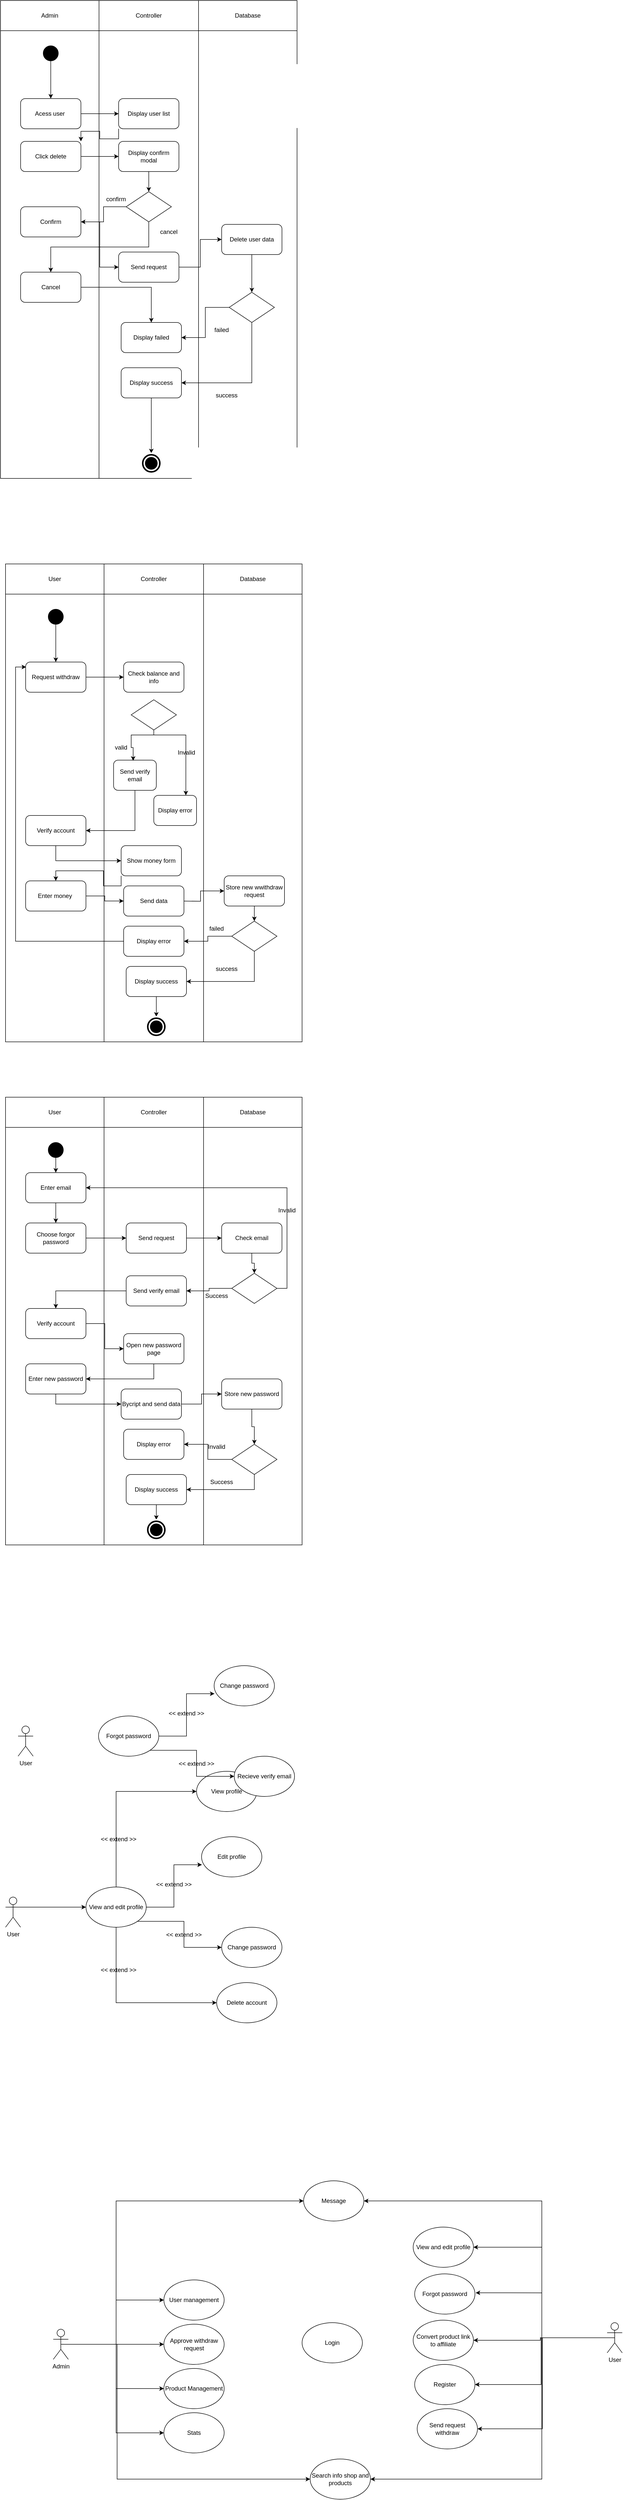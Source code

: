 <mxfile version="26.0.6">
  <diagram name="Page-1" id="ppPyAXOfkpfWcB4G4wPp">
    <mxGraphModel dx="1363" dy="5190" grid="0" gridSize="10" guides="1" tooltips="1" connect="1" arrows="1" fold="1" page="1" pageScale="1" pageWidth="850" pageHeight="1100" math="0" shadow="0">
      <root>
        <mxCell id="0" />
        <mxCell id="1" parent="0" />
        <mxCell id="Yr6etEfnVn8ZP72Vzzhs-9" style="edgeStyle=orthogonalEdgeStyle;rounded=0;orthogonalLoop=1;jettySize=auto;html=1;exitX=0.5;exitY=0.5;exitDx=0;exitDy=0;exitPerimeter=0;entryX=0;entryY=0.5;entryDx=0;entryDy=0;" edge="1" parent="1" source="JH2x-BQg7wVUJ2I642Hd-14" target="JH2x-BQg7wVUJ2I642Hd-16">
          <mxGeometry relative="1" as="geometry" />
        </mxCell>
        <mxCell id="Yr6etEfnVn8ZP72Vzzhs-10" style="edgeStyle=orthogonalEdgeStyle;rounded=0;orthogonalLoop=1;jettySize=auto;html=1;exitX=0.5;exitY=0.5;exitDx=0;exitDy=0;exitPerimeter=0;entryX=0;entryY=0.5;entryDx=0;entryDy=0;" edge="1" parent="1" source="JH2x-BQg7wVUJ2I642Hd-14" target="JH2x-BQg7wVUJ2I642Hd-15">
          <mxGeometry relative="1" as="geometry" />
        </mxCell>
        <mxCell id="Yr6etEfnVn8ZP72Vzzhs-11" style="edgeStyle=orthogonalEdgeStyle;rounded=0;orthogonalLoop=1;jettySize=auto;html=1;exitX=0.5;exitY=0.5;exitDx=0;exitDy=0;exitPerimeter=0;entryX=0;entryY=0.5;entryDx=0;entryDy=0;" edge="1" parent="1" source="JH2x-BQg7wVUJ2I642Hd-14" target="JH2x-BQg7wVUJ2I642Hd-18">
          <mxGeometry relative="1" as="geometry" />
        </mxCell>
        <mxCell id="Yr6etEfnVn8ZP72Vzzhs-12" style="edgeStyle=orthogonalEdgeStyle;rounded=0;orthogonalLoop=1;jettySize=auto;html=1;exitX=0.5;exitY=0.5;exitDx=0;exitDy=0;exitPerimeter=0;entryX=0;entryY=0.5;entryDx=0;entryDy=0;" edge="1" parent="1" source="JH2x-BQg7wVUJ2I642Hd-14" target="JH2x-BQg7wVUJ2I642Hd-17">
          <mxGeometry relative="1" as="geometry" />
        </mxCell>
        <mxCell id="Yr6etEfnVn8ZP72Vzzhs-13" style="edgeStyle=orthogonalEdgeStyle;rounded=0;orthogonalLoop=1;jettySize=auto;html=1;exitX=0.5;exitY=0.5;exitDx=0;exitDy=0;exitPerimeter=0;entryX=0;entryY=0.5;entryDx=0;entryDy=0;" edge="1" parent="1" source="JH2x-BQg7wVUJ2I642Hd-14" target="JH2x-BQg7wVUJ2I642Hd-21">
          <mxGeometry relative="1" as="geometry">
            <Array as="points">
              <mxPoint x="330" y="369" />
              <mxPoint x="330" y="84" />
            </Array>
          </mxGeometry>
        </mxCell>
        <mxCell id="Yr6etEfnVn8ZP72Vzzhs-14" style="edgeStyle=orthogonalEdgeStyle;rounded=0;orthogonalLoop=1;jettySize=auto;html=1;exitX=0.5;exitY=0.5;exitDx=0;exitDy=0;exitPerimeter=0;entryX=0;entryY=0.5;entryDx=0;entryDy=0;" edge="1" parent="1" source="JH2x-BQg7wVUJ2I642Hd-14" target="JH2x-BQg7wVUJ2I642Hd-19">
          <mxGeometry relative="1" as="geometry">
            <Array as="points">
              <mxPoint x="332" y="369" />
              <mxPoint x="332" y="637" />
            </Array>
          </mxGeometry>
        </mxCell>
        <mxCell id="JH2x-BQg7wVUJ2I642Hd-14" value="Admin" style="shape=umlActor;verticalLabelPosition=bottom;verticalAlign=top;html=1;outlineConnect=0;" parent="1" vertex="1">
          <mxGeometry x="205" y="339" width="30" height="60" as="geometry" />
        </mxCell>
        <mxCell id="JH2x-BQg7wVUJ2I642Hd-15" value="User management" style="ellipse;whiteSpace=wrap;html=1;" parent="1" vertex="1">
          <mxGeometry x="425" y="241" width="120" height="80" as="geometry" />
        </mxCell>
        <mxCell id="JH2x-BQg7wVUJ2I642Hd-16" value="Approve withdraw request" style="ellipse;whiteSpace=wrap;html=1;" parent="1" vertex="1">
          <mxGeometry x="425" y="329" width="120" height="80" as="geometry" />
        </mxCell>
        <mxCell id="JH2x-BQg7wVUJ2I642Hd-17" value="Stats" style="ellipse;whiteSpace=wrap;html=1;" parent="1" vertex="1">
          <mxGeometry x="425" y="505" width="120" height="80" as="geometry" />
        </mxCell>
        <mxCell id="JH2x-BQg7wVUJ2I642Hd-18" value="Product Management" style="ellipse;whiteSpace=wrap;html=1;" parent="1" vertex="1">
          <mxGeometry x="425" y="417" width="120" height="80" as="geometry" />
        </mxCell>
        <mxCell id="JH2x-BQg7wVUJ2I642Hd-19" value="Search info shop and products" style="ellipse;whiteSpace=wrap;html=1;" parent="1" vertex="1">
          <mxGeometry x="716" y="597" width="120" height="80" as="geometry" />
        </mxCell>
        <mxCell id="JH2x-BQg7wVUJ2I642Hd-20" value="Convert product link to affiliate" style="ellipse;whiteSpace=wrap;html=1;" parent="1" vertex="1">
          <mxGeometry x="921" y="321" width="120" height="80" as="geometry" />
        </mxCell>
        <mxCell id="JH2x-BQg7wVUJ2I642Hd-21" value="Message" style="ellipse;whiteSpace=wrap;html=1;" parent="1" vertex="1">
          <mxGeometry x="703" y="44" width="120" height="80" as="geometry" />
        </mxCell>
        <mxCell id="JH2x-BQg7wVUJ2I642Hd-22" value="Send request withdraw" style="ellipse;whiteSpace=wrap;html=1;" parent="1" vertex="1">
          <mxGeometry x="929" y="497" width="120" height="80" as="geometry" />
        </mxCell>
        <mxCell id="JH2x-BQg7wVUJ2I642Hd-23" value="Forgot password" style="ellipse;whiteSpace=wrap;html=1;" parent="1" vertex="1">
          <mxGeometry x="924" y="229" width="120" height="80" as="geometry" />
        </mxCell>
        <mxCell id="Yr6etEfnVn8ZP72Vzzhs-2" style="edgeStyle=orthogonalEdgeStyle;rounded=0;orthogonalLoop=1;jettySize=auto;html=1;exitX=0.5;exitY=0.5;exitDx=0;exitDy=0;exitPerimeter=0;entryX=1;entryY=0.5;entryDx=0;entryDy=0;" edge="1" parent="1" source="JH2x-BQg7wVUJ2I642Hd-24" target="JH2x-BQg7wVUJ2I642Hd-21">
          <mxGeometry relative="1" as="geometry">
            <Array as="points">
              <mxPoint x="1177" y="84" />
            </Array>
          </mxGeometry>
        </mxCell>
        <mxCell id="Yr6etEfnVn8ZP72Vzzhs-3" style="edgeStyle=orthogonalEdgeStyle;rounded=0;orthogonalLoop=1;jettySize=auto;html=1;exitX=0.5;exitY=0.5;exitDx=0;exitDy=0;exitPerimeter=0;entryX=1;entryY=0.5;entryDx=0;entryDy=0;" edge="1" parent="1" source="JH2x-BQg7wVUJ2I642Hd-24" target="JH2x-BQg7wVUJ2I642Hd-25">
          <mxGeometry relative="1" as="geometry">
            <Array as="points">
              <mxPoint x="1177" y="176" />
            </Array>
          </mxGeometry>
        </mxCell>
        <mxCell id="Yr6etEfnVn8ZP72Vzzhs-4" style="edgeStyle=orthogonalEdgeStyle;rounded=0;orthogonalLoop=1;jettySize=auto;html=1;exitX=0.5;exitY=0.5;exitDx=0;exitDy=0;exitPerimeter=0;" edge="1" parent="1" source="JH2x-BQg7wVUJ2I642Hd-24">
          <mxGeometry relative="1" as="geometry">
            <mxPoint x="1045.333" y="266.667" as="targetPoint" />
            <Array as="points">
              <mxPoint x="1177" y="356" />
              <mxPoint x="1177" y="267" />
            </Array>
          </mxGeometry>
        </mxCell>
        <mxCell id="Yr6etEfnVn8ZP72Vzzhs-5" style="edgeStyle=orthogonalEdgeStyle;rounded=0;orthogonalLoop=1;jettySize=auto;html=1;exitX=0.5;exitY=0.5;exitDx=0;exitDy=0;exitPerimeter=0;entryX=1;entryY=0.5;entryDx=0;entryDy=0;" edge="1" parent="1" source="JH2x-BQg7wVUJ2I642Hd-24" target="JH2x-BQg7wVUJ2I642Hd-20">
          <mxGeometry relative="1" as="geometry" />
        </mxCell>
        <mxCell id="Yr6etEfnVn8ZP72Vzzhs-6" style="edgeStyle=orthogonalEdgeStyle;rounded=0;orthogonalLoop=1;jettySize=auto;html=1;exitX=0.5;exitY=0.5;exitDx=0;exitDy=0;exitPerimeter=0;entryX=1;entryY=0.5;entryDx=0;entryDy=0;" edge="1" parent="1" source="JH2x-BQg7wVUJ2I642Hd-24" target="eQxPboea-fqjmEEq4qGl-2">
          <mxGeometry relative="1" as="geometry" />
        </mxCell>
        <mxCell id="Yr6etEfnVn8ZP72Vzzhs-7" style="edgeStyle=orthogonalEdgeStyle;rounded=0;orthogonalLoop=1;jettySize=auto;html=1;exitX=0.5;exitY=0.5;exitDx=0;exitDy=0;exitPerimeter=0;entryX=1;entryY=0.5;entryDx=0;entryDy=0;" edge="1" parent="1" source="JH2x-BQg7wVUJ2I642Hd-24" target="JH2x-BQg7wVUJ2I642Hd-22">
          <mxGeometry relative="1" as="geometry" />
        </mxCell>
        <mxCell id="Yr6etEfnVn8ZP72Vzzhs-8" style="edgeStyle=orthogonalEdgeStyle;rounded=0;orthogonalLoop=1;jettySize=auto;html=1;exitX=0.5;exitY=0.5;exitDx=0;exitDy=0;exitPerimeter=0;entryX=1;entryY=0.5;entryDx=0;entryDy=0;" edge="1" parent="1" source="JH2x-BQg7wVUJ2I642Hd-24" target="JH2x-BQg7wVUJ2I642Hd-19">
          <mxGeometry relative="1" as="geometry">
            <Array as="points">
              <mxPoint x="1177" y="637" />
            </Array>
          </mxGeometry>
        </mxCell>
        <mxCell id="JH2x-BQg7wVUJ2I642Hd-24" value="User" style="shape=umlActor;verticalLabelPosition=bottom;verticalAlign=top;html=1;outlineConnect=0;" parent="1" vertex="1">
          <mxGeometry x="1307" y="326" width="30" height="60" as="geometry" />
        </mxCell>
        <mxCell id="JH2x-BQg7wVUJ2I642Hd-25" value="View and edit profile" style="ellipse;whiteSpace=wrap;html=1;" parent="1" vertex="1">
          <mxGeometry x="921" y="136" width="120" height="80" as="geometry" />
        </mxCell>
        <mxCell id="JH2x-BQg7wVUJ2I642Hd-87" value="User" style="shape=umlActor;verticalLabelPosition=bottom;verticalAlign=top;html=1;outlineConnect=0;" parent="1" vertex="1">
          <mxGeometry x="110" y="-520" width="30" height="60" as="geometry" />
        </mxCell>
        <mxCell id="JH2x-BQg7wVUJ2I642Hd-88" style="edgeStyle=orthogonalEdgeStyle;rounded=0;orthogonalLoop=1;jettySize=auto;html=1;exitX=1;exitY=1;exitDx=0;exitDy=0;entryX=0;entryY=0.5;entryDx=0;entryDy=0;" parent="1" source="JH2x-BQg7wVUJ2I642Hd-91" target="JH2x-BQg7wVUJ2I642Hd-93" edge="1">
          <mxGeometry relative="1" as="geometry" />
        </mxCell>
        <mxCell id="JH2x-BQg7wVUJ2I642Hd-89" style="edgeStyle=orthogonalEdgeStyle;rounded=0;orthogonalLoop=1;jettySize=auto;html=1;exitX=0.5;exitY=1;exitDx=0;exitDy=0;entryX=0;entryY=0.5;entryDx=0;entryDy=0;" parent="1" source="JH2x-BQg7wVUJ2I642Hd-91" target="JH2x-BQg7wVUJ2I642Hd-98" edge="1">
          <mxGeometry relative="1" as="geometry" />
        </mxCell>
        <mxCell id="JH2x-BQg7wVUJ2I642Hd-90" style="edgeStyle=orthogonalEdgeStyle;rounded=0;orthogonalLoop=1;jettySize=auto;html=1;exitX=0.5;exitY=0;exitDx=0;exitDy=0;entryX=0;entryY=0.5;entryDx=0;entryDy=0;" parent="1" source="JH2x-BQg7wVUJ2I642Hd-91" target="JH2x-BQg7wVUJ2I642Hd-99" edge="1">
          <mxGeometry relative="1" as="geometry" />
        </mxCell>
        <mxCell id="JH2x-BQg7wVUJ2I642Hd-91" value="View and edit profile" style="ellipse;whiteSpace=wrap;html=1;" parent="1" vertex="1">
          <mxGeometry x="270" y="-540" width="120" height="80" as="geometry" />
        </mxCell>
        <mxCell id="JH2x-BQg7wVUJ2I642Hd-92" value="" style="endArrow=classic;html=1;rounded=0;entryX=0;entryY=0.5;entryDx=0;entryDy=0;" parent="1" target="JH2x-BQg7wVUJ2I642Hd-91" edge="1">
          <mxGeometry width="50" height="50" relative="1" as="geometry">
            <mxPoint x="140" y="-500" as="sourcePoint" />
            <mxPoint x="190" y="-550" as="targetPoint" />
          </mxGeometry>
        </mxCell>
        <mxCell id="JH2x-BQg7wVUJ2I642Hd-93" value="Change password" style="ellipse;whiteSpace=wrap;html=1;" parent="1" vertex="1">
          <mxGeometry x="540" y="-460" width="120" height="80" as="geometry" />
        </mxCell>
        <mxCell id="JH2x-BQg7wVUJ2I642Hd-94" value="Edit profile" style="ellipse;whiteSpace=wrap;html=1;" parent="1" vertex="1">
          <mxGeometry x="500" y="-640" width="120" height="80" as="geometry" />
        </mxCell>
        <mxCell id="JH2x-BQg7wVUJ2I642Hd-95" style="edgeStyle=orthogonalEdgeStyle;rounded=0;orthogonalLoop=1;jettySize=auto;html=1;entryX=0.006;entryY=0.697;entryDx=0;entryDy=0;entryPerimeter=0;" parent="1" source="JH2x-BQg7wVUJ2I642Hd-91" target="JH2x-BQg7wVUJ2I642Hd-94" edge="1">
          <mxGeometry relative="1" as="geometry" />
        </mxCell>
        <mxCell id="JH2x-BQg7wVUJ2I642Hd-96" value="&amp;lt;&amp;lt; extend &amp;gt;&amp;gt;" style="text;html=1;align=center;verticalAlign=middle;whiteSpace=wrap;rounded=0;" parent="1" vertex="1">
          <mxGeometry x="380" y="-560" width="130" height="30" as="geometry" />
        </mxCell>
        <mxCell id="JH2x-BQg7wVUJ2I642Hd-97" value="&amp;lt;&amp;lt; extend &amp;gt;&amp;gt;" style="text;html=1;align=center;verticalAlign=middle;whiteSpace=wrap;rounded=0;" parent="1" vertex="1">
          <mxGeometry x="400" y="-460" width="130" height="30" as="geometry" />
        </mxCell>
        <mxCell id="JH2x-BQg7wVUJ2I642Hd-98" value="Delete account&lt;span style=&quot;color: rgba(0, 0, 0, 0); font-family: monospace; font-size: 0px; text-align: start; text-wrap-mode: nowrap;&quot;&gt;%3CmxGraphModel%3E%3Croot%3E%3CmxCell%20id%3D%220%22%2F%3E%3CmxCell%20id%3D%221%22%20parent%3D%220%22%2F%3E%3CmxCell%20id%3D%222%22%20value%3D%22Edit%20user%22%20style%3D%22ellipse%3BwhiteSpace%3Dwrap%3Bhtml%3D1%3B%22%20vertex%3D%221%22%20parent%3D%221%22%3E%3CmxGeometry%20x%3D%22520%22%20y%3D%2270%22%20width%3D%22120%22%20height%3D%2280%22%20as%3D%22geometry%22%2F%3E%3C%2FmxCell%3E%3C%2Froot%3E%3C%2FmxGraphModel&lt;/span&gt;" style="ellipse;whiteSpace=wrap;html=1;" parent="1" vertex="1">
          <mxGeometry x="530" y="-350" width="120" height="80" as="geometry" />
        </mxCell>
        <mxCell id="JH2x-BQg7wVUJ2I642Hd-99" value="View profile" style="ellipse;whiteSpace=wrap;html=1;" parent="1" vertex="1">
          <mxGeometry x="490" y="-770" width="120" height="80" as="geometry" />
        </mxCell>
        <mxCell id="JH2x-BQg7wVUJ2I642Hd-100" value="&amp;lt;&amp;lt; extend &amp;gt;&amp;gt;" style="text;html=1;align=center;verticalAlign=middle;whiteSpace=wrap;rounded=0;" parent="1" vertex="1">
          <mxGeometry x="270" y="-650" width="130" height="30" as="geometry" />
        </mxCell>
        <mxCell id="JH2x-BQg7wVUJ2I642Hd-101" value="&amp;lt;&amp;lt; extend &amp;gt;&amp;gt;" style="text;html=1;align=center;verticalAlign=middle;whiteSpace=wrap;rounded=0;" parent="1" vertex="1">
          <mxGeometry x="270" y="-390" width="130" height="30" as="geometry" />
        </mxCell>
        <mxCell id="JH2x-BQg7wVUJ2I642Hd-105" value="User" style="shape=umlActor;verticalLabelPosition=bottom;verticalAlign=top;html=1;outlineConnect=0;" parent="1" vertex="1">
          <mxGeometry x="135" y="-860" width="30" height="60" as="geometry" />
        </mxCell>
        <mxCell id="JH2x-BQg7wVUJ2I642Hd-106" style="edgeStyle=orthogonalEdgeStyle;rounded=0;orthogonalLoop=1;jettySize=auto;html=1;exitX=1;exitY=1;exitDx=0;exitDy=0;entryX=0;entryY=0.5;entryDx=0;entryDy=0;" parent="1" source="JH2x-BQg7wVUJ2I642Hd-107" target="JH2x-BQg7wVUJ2I642Hd-109" edge="1">
          <mxGeometry relative="1" as="geometry" />
        </mxCell>
        <mxCell id="JH2x-BQg7wVUJ2I642Hd-107" value="Forgot password" style="ellipse;whiteSpace=wrap;html=1;" parent="1" vertex="1">
          <mxGeometry x="295" y="-880" width="120" height="80" as="geometry" />
        </mxCell>
        <mxCell id="JH2x-BQg7wVUJ2I642Hd-109" value="Recieve verify email" style="ellipse;whiteSpace=wrap;html=1;" parent="1" vertex="1">
          <mxGeometry x="565" y="-800" width="120" height="80" as="geometry" />
        </mxCell>
        <mxCell id="JH2x-BQg7wVUJ2I642Hd-110" value="Change password" style="ellipse;whiteSpace=wrap;html=1;" parent="1" vertex="1">
          <mxGeometry x="525" y="-980" width="120" height="80" as="geometry" />
        </mxCell>
        <mxCell id="JH2x-BQg7wVUJ2I642Hd-111" style="edgeStyle=orthogonalEdgeStyle;rounded=0;orthogonalLoop=1;jettySize=auto;html=1;entryX=0.006;entryY=0.697;entryDx=0;entryDy=0;entryPerimeter=0;" parent="1" source="JH2x-BQg7wVUJ2I642Hd-107" target="JH2x-BQg7wVUJ2I642Hd-110" edge="1">
          <mxGeometry relative="1" as="geometry" />
        </mxCell>
        <mxCell id="JH2x-BQg7wVUJ2I642Hd-112" value="&amp;lt;&amp;lt; extend &amp;gt;&amp;gt;" style="text;html=1;align=center;verticalAlign=middle;whiteSpace=wrap;rounded=0;" parent="1" vertex="1">
          <mxGeometry x="405" y="-900" width="130" height="30" as="geometry" />
        </mxCell>
        <mxCell id="JH2x-BQg7wVUJ2I642Hd-113" value="&amp;lt;&amp;lt; extend &amp;gt;&amp;gt;" style="text;html=1;align=center;verticalAlign=middle;whiteSpace=wrap;rounded=0;" parent="1" vertex="1">
          <mxGeometry x="425" y="-800" width="130" height="30" as="geometry" />
        </mxCell>
        <mxCell id="JH2x-BQg7wVUJ2I642Hd-132" value="" style="shape=table;startSize=0;container=1;collapsible=0;childLayout=tableLayout;" parent="1" vertex="1">
          <mxGeometry x="110" y="-2110" width="590" height="890" as="geometry" />
        </mxCell>
        <mxCell id="JH2x-BQg7wVUJ2I642Hd-133" value="" style="shape=tableRow;horizontal=0;startSize=0;swimlaneHead=0;swimlaneBody=0;strokeColor=inherit;top=0;left=0;bottom=0;right=0;collapsible=0;dropTarget=0;fillColor=none;points=[[0,0.5],[1,0.5]];portConstraint=eastwest;" parent="JH2x-BQg7wVUJ2I642Hd-132" vertex="1">
          <mxGeometry width="590" height="60" as="geometry" />
        </mxCell>
        <mxCell id="JH2x-BQg7wVUJ2I642Hd-134" value="User" style="shape=partialRectangle;html=1;whiteSpace=wrap;connectable=0;strokeColor=inherit;overflow=hidden;fillColor=none;top=0;left=0;bottom=0;right=0;pointerEvents=1;" parent="JH2x-BQg7wVUJ2I642Hd-133" vertex="1">
          <mxGeometry width="196" height="60" as="geometry">
            <mxRectangle width="196" height="60" as="alternateBounds" />
          </mxGeometry>
        </mxCell>
        <mxCell id="JH2x-BQg7wVUJ2I642Hd-135" value="Controller" style="shape=partialRectangle;html=1;whiteSpace=wrap;connectable=0;strokeColor=inherit;overflow=hidden;fillColor=none;top=0;left=0;bottom=0;right=0;pointerEvents=1;" parent="JH2x-BQg7wVUJ2I642Hd-133" vertex="1">
          <mxGeometry x="196" width="198" height="60" as="geometry">
            <mxRectangle width="198" height="60" as="alternateBounds" />
          </mxGeometry>
        </mxCell>
        <mxCell id="JH2x-BQg7wVUJ2I642Hd-136" value="Database" style="shape=partialRectangle;html=1;whiteSpace=wrap;connectable=0;strokeColor=inherit;overflow=hidden;fillColor=none;top=0;left=0;bottom=0;right=0;pointerEvents=1;" parent="JH2x-BQg7wVUJ2I642Hd-133" vertex="1">
          <mxGeometry x="394" width="196" height="60" as="geometry">
            <mxRectangle width="196" height="60" as="alternateBounds" />
          </mxGeometry>
        </mxCell>
        <mxCell id="JH2x-BQg7wVUJ2I642Hd-137" value="" style="shape=tableRow;horizontal=0;startSize=0;swimlaneHead=0;swimlaneBody=0;strokeColor=inherit;top=0;left=0;bottom=0;right=0;collapsible=0;dropTarget=0;fillColor=none;points=[[0,0.5],[1,0.5]];portConstraint=eastwest;" parent="JH2x-BQg7wVUJ2I642Hd-132" vertex="1">
          <mxGeometry y="60" width="590" height="830" as="geometry" />
        </mxCell>
        <mxCell id="JH2x-BQg7wVUJ2I642Hd-138" value="" style="shape=partialRectangle;html=1;whiteSpace=wrap;connectable=0;strokeColor=inherit;overflow=hidden;fillColor=none;top=0;left=0;bottom=0;right=0;pointerEvents=1;" parent="JH2x-BQg7wVUJ2I642Hd-137" vertex="1">
          <mxGeometry width="196" height="830" as="geometry">
            <mxRectangle width="196" height="830" as="alternateBounds" />
          </mxGeometry>
        </mxCell>
        <mxCell id="JH2x-BQg7wVUJ2I642Hd-139" value="" style="shape=partialRectangle;html=1;whiteSpace=wrap;connectable=0;strokeColor=inherit;overflow=hidden;fillColor=none;top=0;left=0;bottom=0;right=0;pointerEvents=1;" parent="JH2x-BQg7wVUJ2I642Hd-137" vertex="1">
          <mxGeometry x="196" width="198" height="830" as="geometry">
            <mxRectangle width="198" height="830" as="alternateBounds" />
          </mxGeometry>
        </mxCell>
        <mxCell id="JH2x-BQg7wVUJ2I642Hd-140" value="" style="shape=partialRectangle;html=1;whiteSpace=wrap;connectable=0;strokeColor=inherit;overflow=hidden;fillColor=none;top=0;left=0;bottom=0;right=0;pointerEvents=1;" parent="JH2x-BQg7wVUJ2I642Hd-137" vertex="1">
          <mxGeometry x="394" width="196" height="830" as="geometry">
            <mxRectangle width="196" height="830" as="alternateBounds" />
          </mxGeometry>
        </mxCell>
        <mxCell id="JH2x-BQg7wVUJ2I642Hd-156" value="" style="edgeStyle=orthogonalEdgeStyle;rounded=0;orthogonalLoop=1;jettySize=auto;html=1;" parent="1" source="JH2x-BQg7wVUJ2I642Hd-141" target="JH2x-BQg7wVUJ2I642Hd-147" edge="1">
          <mxGeometry relative="1" as="geometry" />
        </mxCell>
        <mxCell id="JH2x-BQg7wVUJ2I642Hd-141" value="" style="ellipse;whiteSpace=wrap;html=1;aspect=fixed;fillColor=#000000;" parent="1" vertex="1">
          <mxGeometry x="195" y="-2020" width="30" height="30" as="geometry" />
        </mxCell>
        <mxCell id="JH2x-BQg7wVUJ2I642Hd-158" style="edgeStyle=orthogonalEdgeStyle;rounded=0;orthogonalLoop=1;jettySize=auto;html=1;exitX=1;exitY=0.5;exitDx=0;exitDy=0;entryX=0;entryY=0.5;entryDx=0;entryDy=0;" parent="1" source="JH2x-BQg7wVUJ2I642Hd-142" target="JH2x-BQg7wVUJ2I642Hd-143" edge="1">
          <mxGeometry relative="1" as="geometry" />
        </mxCell>
        <mxCell id="JH2x-BQg7wVUJ2I642Hd-142" value="Choose forgor password" style="rounded=1;whiteSpace=wrap;html=1;" parent="1" vertex="1">
          <mxGeometry x="150" y="-1860" width="120" height="60" as="geometry" />
        </mxCell>
        <mxCell id="JH2x-BQg7wVUJ2I642Hd-159" style="edgeStyle=orthogonalEdgeStyle;rounded=0;orthogonalLoop=1;jettySize=auto;html=1;exitX=1;exitY=0.5;exitDx=0;exitDy=0;entryX=0;entryY=0.5;entryDx=0;entryDy=0;" parent="1" source="JH2x-BQg7wVUJ2I642Hd-143" target="JH2x-BQg7wVUJ2I642Hd-148" edge="1">
          <mxGeometry relative="1" as="geometry" />
        </mxCell>
        <mxCell id="JH2x-BQg7wVUJ2I642Hd-143" value="Send request" style="rounded=1;whiteSpace=wrap;html=1;" parent="1" vertex="1">
          <mxGeometry x="350" y="-1860" width="120" height="60" as="geometry" />
        </mxCell>
        <mxCell id="JH2x-BQg7wVUJ2I642Hd-161" style="edgeStyle=orthogonalEdgeStyle;rounded=0;orthogonalLoop=1;jettySize=auto;html=1;exitX=0;exitY=0.5;exitDx=0;exitDy=0;" parent="1" source="JH2x-BQg7wVUJ2I642Hd-144" target="JH2x-BQg7wVUJ2I642Hd-146" edge="1">
          <mxGeometry relative="1" as="geometry" />
        </mxCell>
        <mxCell id="JH2x-BQg7wVUJ2I642Hd-164" style="edgeStyle=orthogonalEdgeStyle;rounded=0;orthogonalLoop=1;jettySize=auto;html=1;exitX=1;exitY=0.5;exitDx=0;exitDy=0;entryX=1;entryY=0.5;entryDx=0;entryDy=0;" parent="1" source="JH2x-BQg7wVUJ2I642Hd-144" target="JH2x-BQg7wVUJ2I642Hd-147" edge="1">
          <mxGeometry relative="1" as="geometry" />
        </mxCell>
        <mxCell id="JH2x-BQg7wVUJ2I642Hd-144" value="" style="rhombus;whiteSpace=wrap;html=1;" parent="1" vertex="1">
          <mxGeometry x="560" y="-1760" width="90" height="60" as="geometry" />
        </mxCell>
        <mxCell id="JH2x-BQg7wVUJ2I642Hd-165" style="edgeStyle=orthogonalEdgeStyle;rounded=0;orthogonalLoop=1;jettySize=auto;html=1;exitX=1;exitY=0.5;exitDx=0;exitDy=0;entryX=0;entryY=0.5;entryDx=0;entryDy=0;" parent="1" source="JH2x-BQg7wVUJ2I642Hd-145" target="JH2x-BQg7wVUJ2I642Hd-150" edge="1">
          <mxGeometry relative="1" as="geometry" />
        </mxCell>
        <mxCell id="JH2x-BQg7wVUJ2I642Hd-145" value="Verify account" style="rounded=1;whiteSpace=wrap;html=1;" parent="1" vertex="1">
          <mxGeometry x="150" y="-1690" width="120" height="60" as="geometry" />
        </mxCell>
        <mxCell id="JH2x-BQg7wVUJ2I642Hd-162" style="edgeStyle=orthogonalEdgeStyle;rounded=0;orthogonalLoop=1;jettySize=auto;html=1;exitX=0;exitY=0.5;exitDx=0;exitDy=0;entryX=0.5;entryY=0;entryDx=0;entryDy=0;" parent="1" source="JH2x-BQg7wVUJ2I642Hd-146" target="JH2x-BQg7wVUJ2I642Hd-145" edge="1">
          <mxGeometry relative="1" as="geometry" />
        </mxCell>
        <mxCell id="JH2x-BQg7wVUJ2I642Hd-146" value="Send verify email" style="rounded=1;whiteSpace=wrap;html=1;" parent="1" vertex="1">
          <mxGeometry x="350" y="-1755" width="120" height="60" as="geometry" />
        </mxCell>
        <mxCell id="JH2x-BQg7wVUJ2I642Hd-157" value="" style="edgeStyle=orthogonalEdgeStyle;rounded=0;orthogonalLoop=1;jettySize=auto;html=1;" parent="1" source="JH2x-BQg7wVUJ2I642Hd-147" target="JH2x-BQg7wVUJ2I642Hd-142" edge="1">
          <mxGeometry relative="1" as="geometry" />
        </mxCell>
        <mxCell id="JH2x-BQg7wVUJ2I642Hd-147" value="Enter email" style="rounded=1;whiteSpace=wrap;html=1;" parent="1" vertex="1">
          <mxGeometry x="150" y="-1960" width="120" height="60" as="geometry" />
        </mxCell>
        <mxCell id="JH2x-BQg7wVUJ2I642Hd-160" style="edgeStyle=orthogonalEdgeStyle;rounded=0;orthogonalLoop=1;jettySize=auto;html=1;exitX=0.5;exitY=1;exitDx=0;exitDy=0;entryX=0.5;entryY=0;entryDx=0;entryDy=0;" parent="1" source="JH2x-BQg7wVUJ2I642Hd-148" target="JH2x-BQg7wVUJ2I642Hd-144" edge="1">
          <mxGeometry relative="1" as="geometry" />
        </mxCell>
        <mxCell id="JH2x-BQg7wVUJ2I642Hd-148" value="Check email" style="rounded=1;whiteSpace=wrap;html=1;" parent="1" vertex="1">
          <mxGeometry x="540" y="-1860" width="120" height="60" as="geometry" />
        </mxCell>
        <mxCell id="JH2x-BQg7wVUJ2I642Hd-168" style="edgeStyle=orthogonalEdgeStyle;rounded=0;orthogonalLoop=1;jettySize=auto;html=1;exitX=0.5;exitY=1;exitDx=0;exitDy=0;entryX=0;entryY=0.5;entryDx=0;entryDy=0;" parent="1" source="JH2x-BQg7wVUJ2I642Hd-149" target="JH2x-BQg7wVUJ2I642Hd-167" edge="1">
          <mxGeometry relative="1" as="geometry" />
        </mxCell>
        <mxCell id="JH2x-BQg7wVUJ2I642Hd-149" value="Enter new password" style="rounded=1;whiteSpace=wrap;html=1;" parent="1" vertex="1">
          <mxGeometry x="150" y="-1580" width="120" height="60" as="geometry" />
        </mxCell>
        <mxCell id="JH2x-BQg7wVUJ2I642Hd-166" style="edgeStyle=orthogonalEdgeStyle;rounded=0;orthogonalLoop=1;jettySize=auto;html=1;exitX=0.5;exitY=1;exitDx=0;exitDy=0;entryX=1;entryY=0.5;entryDx=0;entryDy=0;" parent="1" source="JH2x-BQg7wVUJ2I642Hd-150" target="JH2x-BQg7wVUJ2I642Hd-149" edge="1">
          <mxGeometry relative="1" as="geometry" />
        </mxCell>
        <mxCell id="JH2x-BQg7wVUJ2I642Hd-150" value="Open new password page" style="rounded=1;whiteSpace=wrap;html=1;" parent="1" vertex="1">
          <mxGeometry x="345" y="-1640" width="120" height="60" as="geometry" />
        </mxCell>
        <mxCell id="JH2x-BQg7wVUJ2I642Hd-151" value="Display error" style="rounded=1;whiteSpace=wrap;html=1;" parent="1" vertex="1">
          <mxGeometry x="345" y="-1450" width="120" height="60" as="geometry" />
        </mxCell>
        <mxCell id="JH2x-BQg7wVUJ2I642Hd-170" style="edgeStyle=orthogonalEdgeStyle;rounded=0;orthogonalLoop=1;jettySize=auto;html=1;exitX=0.5;exitY=1;exitDx=0;exitDy=0;entryX=0.5;entryY=0;entryDx=0;entryDy=0;" parent="1" source="JH2x-BQg7wVUJ2I642Hd-152" target="JH2x-BQg7wVUJ2I642Hd-153" edge="1">
          <mxGeometry relative="1" as="geometry" />
        </mxCell>
        <mxCell id="JH2x-BQg7wVUJ2I642Hd-152" value="Store new password" style="rounded=1;whiteSpace=wrap;html=1;" parent="1" vertex="1">
          <mxGeometry x="540" y="-1550" width="120" height="60" as="geometry" />
        </mxCell>
        <mxCell id="JH2x-BQg7wVUJ2I642Hd-171" style="edgeStyle=orthogonalEdgeStyle;rounded=0;orthogonalLoop=1;jettySize=auto;html=1;exitX=0.5;exitY=1;exitDx=0;exitDy=0;entryX=1;entryY=0.5;entryDx=0;entryDy=0;" parent="1" source="JH2x-BQg7wVUJ2I642Hd-153" target="JH2x-BQg7wVUJ2I642Hd-155" edge="1">
          <mxGeometry relative="1" as="geometry" />
        </mxCell>
        <mxCell id="JH2x-BQg7wVUJ2I642Hd-172" style="edgeStyle=orthogonalEdgeStyle;rounded=0;orthogonalLoop=1;jettySize=auto;html=1;exitX=0;exitY=0.5;exitDx=0;exitDy=0;entryX=1;entryY=0.5;entryDx=0;entryDy=0;" parent="1" source="JH2x-BQg7wVUJ2I642Hd-153" target="JH2x-BQg7wVUJ2I642Hd-151" edge="1">
          <mxGeometry relative="1" as="geometry" />
        </mxCell>
        <mxCell id="JH2x-BQg7wVUJ2I642Hd-153" value="" style="rhombus;whiteSpace=wrap;html=1;" parent="1" vertex="1">
          <mxGeometry x="560" y="-1420" width="90" height="60" as="geometry" />
        </mxCell>
        <mxCell id="JH2x-BQg7wVUJ2I642Hd-176" value="" style="edgeStyle=orthogonalEdgeStyle;rounded=0;orthogonalLoop=1;jettySize=auto;html=1;" parent="1" source="JH2x-BQg7wVUJ2I642Hd-155" target="JH2x-BQg7wVUJ2I642Hd-173" edge="1">
          <mxGeometry relative="1" as="geometry" />
        </mxCell>
        <mxCell id="JH2x-BQg7wVUJ2I642Hd-155" value="Display success" style="rounded=1;whiteSpace=wrap;html=1;" parent="1" vertex="1">
          <mxGeometry x="350" y="-1360" width="120" height="60" as="geometry" />
        </mxCell>
        <mxCell id="JH2x-BQg7wVUJ2I642Hd-169" style="edgeStyle=orthogonalEdgeStyle;rounded=0;orthogonalLoop=1;jettySize=auto;html=1;exitX=1;exitY=0.5;exitDx=0;exitDy=0;entryX=0;entryY=0.5;entryDx=0;entryDy=0;" parent="1" source="JH2x-BQg7wVUJ2I642Hd-167" target="JH2x-BQg7wVUJ2I642Hd-152" edge="1">
          <mxGeometry relative="1" as="geometry" />
        </mxCell>
        <mxCell id="JH2x-BQg7wVUJ2I642Hd-167" value="Bycript and send data" style="rounded=1;whiteSpace=wrap;html=1;" parent="1" vertex="1">
          <mxGeometry x="340" y="-1530" width="120" height="60" as="geometry" />
        </mxCell>
        <mxCell id="JH2x-BQg7wVUJ2I642Hd-173" value="" style="ellipse;shape=doubleEllipse;whiteSpace=wrap;html=1;aspect=fixed;fillColor=#000000;strokeColor=#fcfcfc;strokeWidth=3;" parent="1" vertex="1">
          <mxGeometry x="390" y="-1270" width="40" height="40" as="geometry" />
        </mxCell>
        <mxCell id="JH2x-BQg7wVUJ2I642Hd-174" value="Invalid" style="text;html=1;align=center;verticalAlign=middle;whiteSpace=wrap;rounded=0;" parent="1" vertex="1">
          <mxGeometry x="640" y="-1900" width="60" height="30" as="geometry" />
        </mxCell>
        <mxCell id="JH2x-BQg7wVUJ2I642Hd-175" value="Invalid" style="text;html=1;align=center;verticalAlign=middle;whiteSpace=wrap;rounded=0;" parent="1" vertex="1">
          <mxGeometry x="500" y="-1430" width="60" height="30" as="geometry" />
        </mxCell>
        <mxCell id="JH2x-BQg7wVUJ2I642Hd-177" value="" style="shape=table;startSize=0;container=1;collapsible=0;childLayout=tableLayout;" parent="1" vertex="1">
          <mxGeometry x="110" y="-3170" width="590" height="950" as="geometry" />
        </mxCell>
        <mxCell id="JH2x-BQg7wVUJ2I642Hd-178" value="" style="shape=tableRow;horizontal=0;startSize=0;swimlaneHead=0;swimlaneBody=0;strokeColor=inherit;top=0;left=0;bottom=0;right=0;collapsible=0;dropTarget=0;fillColor=none;points=[[0,0.5],[1,0.5]];portConstraint=eastwest;" parent="JH2x-BQg7wVUJ2I642Hd-177" vertex="1">
          <mxGeometry width="590" height="60" as="geometry" />
        </mxCell>
        <mxCell id="JH2x-BQg7wVUJ2I642Hd-179" value="User" style="shape=partialRectangle;html=1;whiteSpace=wrap;connectable=0;strokeColor=inherit;overflow=hidden;fillColor=none;top=0;left=0;bottom=0;right=0;pointerEvents=1;" parent="JH2x-BQg7wVUJ2I642Hd-178" vertex="1">
          <mxGeometry width="196" height="60" as="geometry">
            <mxRectangle width="196" height="60" as="alternateBounds" />
          </mxGeometry>
        </mxCell>
        <mxCell id="JH2x-BQg7wVUJ2I642Hd-180" value="Controller" style="shape=partialRectangle;html=1;whiteSpace=wrap;connectable=0;strokeColor=inherit;overflow=hidden;fillColor=none;top=0;left=0;bottom=0;right=0;pointerEvents=1;" parent="JH2x-BQg7wVUJ2I642Hd-178" vertex="1">
          <mxGeometry x="196" width="198" height="60" as="geometry">
            <mxRectangle width="198" height="60" as="alternateBounds" />
          </mxGeometry>
        </mxCell>
        <mxCell id="JH2x-BQg7wVUJ2I642Hd-181" value="Database" style="shape=partialRectangle;html=1;whiteSpace=wrap;connectable=0;strokeColor=inherit;overflow=hidden;fillColor=none;top=0;left=0;bottom=0;right=0;pointerEvents=1;" parent="JH2x-BQg7wVUJ2I642Hd-178" vertex="1">
          <mxGeometry x="394" width="196" height="60" as="geometry">
            <mxRectangle width="196" height="60" as="alternateBounds" />
          </mxGeometry>
        </mxCell>
        <mxCell id="JH2x-BQg7wVUJ2I642Hd-182" value="" style="shape=tableRow;horizontal=0;startSize=0;swimlaneHead=0;swimlaneBody=0;strokeColor=inherit;top=0;left=0;bottom=0;right=0;collapsible=0;dropTarget=0;fillColor=none;points=[[0,0.5],[1,0.5]];portConstraint=eastwest;" parent="JH2x-BQg7wVUJ2I642Hd-177" vertex="1">
          <mxGeometry y="60" width="590" height="890" as="geometry" />
        </mxCell>
        <mxCell id="JH2x-BQg7wVUJ2I642Hd-183" value="" style="shape=partialRectangle;html=1;whiteSpace=wrap;connectable=0;strokeColor=inherit;overflow=hidden;fillColor=none;top=0;left=0;bottom=0;right=0;pointerEvents=1;" parent="JH2x-BQg7wVUJ2I642Hd-182" vertex="1">
          <mxGeometry width="196" height="890" as="geometry">
            <mxRectangle width="196" height="890" as="alternateBounds" />
          </mxGeometry>
        </mxCell>
        <mxCell id="JH2x-BQg7wVUJ2I642Hd-184" value="" style="shape=partialRectangle;html=1;whiteSpace=wrap;connectable=0;strokeColor=inherit;overflow=hidden;fillColor=none;top=0;left=0;bottom=0;right=0;pointerEvents=1;" parent="JH2x-BQg7wVUJ2I642Hd-182" vertex="1">
          <mxGeometry x="196" width="198" height="890" as="geometry">
            <mxRectangle width="198" height="890" as="alternateBounds" />
          </mxGeometry>
        </mxCell>
        <mxCell id="JH2x-BQg7wVUJ2I642Hd-185" value="" style="shape=partialRectangle;html=1;whiteSpace=wrap;connectable=0;strokeColor=inherit;overflow=hidden;fillColor=none;top=0;left=0;bottom=0;right=0;pointerEvents=1;" parent="JH2x-BQg7wVUJ2I642Hd-182" vertex="1">
          <mxGeometry x="394" width="196" height="890" as="geometry">
            <mxRectangle width="196" height="890" as="alternateBounds" />
          </mxGeometry>
        </mxCell>
        <mxCell id="JH2x-BQg7wVUJ2I642Hd-241" style="edgeStyle=orthogonalEdgeStyle;rounded=0;orthogonalLoop=1;jettySize=auto;html=1;entryX=0.5;entryY=0;entryDx=0;entryDy=0;" parent="1" source="JH2x-BQg7wVUJ2I642Hd-187" target="JH2x-BQg7wVUJ2I642Hd-189" edge="1">
          <mxGeometry relative="1" as="geometry" />
        </mxCell>
        <mxCell id="JH2x-BQg7wVUJ2I642Hd-187" value="" style="ellipse;whiteSpace=wrap;html=1;aspect=fixed;fillColor=#000000;" parent="1" vertex="1">
          <mxGeometry x="195" y="-3080" width="30" height="30" as="geometry" />
        </mxCell>
        <mxCell id="JH2x-BQg7wVUJ2I642Hd-188" style="edgeStyle=orthogonalEdgeStyle;rounded=0;orthogonalLoop=1;jettySize=auto;html=1;exitX=1;exitY=0.5;exitDx=0;exitDy=0;entryX=0;entryY=0.5;entryDx=0;entryDy=0;" parent="1" source="JH2x-BQg7wVUJ2I642Hd-189" target="JH2x-BQg7wVUJ2I642Hd-191" edge="1">
          <mxGeometry relative="1" as="geometry" />
        </mxCell>
        <mxCell id="JH2x-BQg7wVUJ2I642Hd-189" value="Request withdraw" style="rounded=1;whiteSpace=wrap;html=1;" parent="1" vertex="1">
          <mxGeometry x="150" y="-2975" width="120" height="60" as="geometry" />
        </mxCell>
        <mxCell id="JH2x-BQg7wVUJ2I642Hd-191" value="Check balance and info" style="rounded=1;whiteSpace=wrap;html=1;" parent="1" vertex="1">
          <mxGeometry x="345" y="-2975" width="120" height="60" as="geometry" />
        </mxCell>
        <mxCell id="JH2x-BQg7wVUJ2I642Hd-203" style="edgeStyle=orthogonalEdgeStyle;rounded=0;orthogonalLoop=1;jettySize=auto;html=1;exitX=0.5;exitY=1;exitDx=0;exitDy=0;entryX=0;entryY=0.5;entryDx=0;entryDy=0;" parent="1" source="JH2x-BQg7wVUJ2I642Hd-204" target="JH2x-BQg7wVUJ2I642Hd-216" edge="1">
          <mxGeometry relative="1" as="geometry" />
        </mxCell>
        <mxCell id="JH2x-BQg7wVUJ2I642Hd-204" value="Verify account" style="rounded=1;whiteSpace=wrap;html=1;" parent="1" vertex="1">
          <mxGeometry x="150" y="-2670" width="120" height="60" as="geometry" />
        </mxCell>
        <mxCell id="JH2x-BQg7wVUJ2I642Hd-205" style="edgeStyle=orthogonalEdgeStyle;rounded=0;orthogonalLoop=1;jettySize=auto;html=1;exitX=0.5;exitY=1;exitDx=0;exitDy=0;entryX=1;entryY=0.5;entryDx=0;entryDy=0;" parent="1" source="JH2x-BQg7wVUJ2I642Hd-206" target="JH2x-BQg7wVUJ2I642Hd-204" edge="1">
          <mxGeometry relative="1" as="geometry" />
        </mxCell>
        <mxCell id="JH2x-BQg7wVUJ2I642Hd-206" value="Send verify email" style="rounded=1;whiteSpace=wrap;html=1;" parent="1" vertex="1">
          <mxGeometry x="325" y="-2780" width="85" height="60" as="geometry" />
        </mxCell>
        <mxCell id="JH2x-BQg7wVUJ2I642Hd-207" value="Display error" style="rounded=1;whiteSpace=wrap;html=1;" parent="1" vertex="1">
          <mxGeometry x="345" y="-2450" width="120" height="60" as="geometry" />
        </mxCell>
        <mxCell id="JH2x-BQg7wVUJ2I642Hd-208" style="edgeStyle=orthogonalEdgeStyle;rounded=0;orthogonalLoop=1;jettySize=auto;html=1;exitX=0.5;exitY=1;exitDx=0;exitDy=0;entryX=0.5;entryY=0;entryDx=0;entryDy=0;" parent="1" source="JH2x-BQg7wVUJ2I642Hd-209" target="JH2x-BQg7wVUJ2I642Hd-212" edge="1">
          <mxGeometry relative="1" as="geometry" />
        </mxCell>
        <mxCell id="JH2x-BQg7wVUJ2I642Hd-209" value="Store new wwithdraw request" style="rounded=1;whiteSpace=wrap;html=1;" parent="1" vertex="1">
          <mxGeometry x="545" y="-2550" width="120" height="60" as="geometry" />
        </mxCell>
        <mxCell id="JH2x-BQg7wVUJ2I642Hd-210" style="edgeStyle=orthogonalEdgeStyle;rounded=0;orthogonalLoop=1;jettySize=auto;html=1;exitX=0.5;exitY=1;exitDx=0;exitDy=0;entryX=1;entryY=0.5;entryDx=0;entryDy=0;" parent="1" source="JH2x-BQg7wVUJ2I642Hd-212" target="JH2x-BQg7wVUJ2I642Hd-214" edge="1">
          <mxGeometry relative="1" as="geometry" />
        </mxCell>
        <mxCell id="JH2x-BQg7wVUJ2I642Hd-211" style="edgeStyle=orthogonalEdgeStyle;rounded=0;orthogonalLoop=1;jettySize=auto;html=1;exitX=0;exitY=0.5;exitDx=0;exitDy=0;entryX=1;entryY=0.5;entryDx=0;entryDy=0;" parent="1" source="JH2x-BQg7wVUJ2I642Hd-212" target="JH2x-BQg7wVUJ2I642Hd-207" edge="1">
          <mxGeometry relative="1" as="geometry" />
        </mxCell>
        <mxCell id="JH2x-BQg7wVUJ2I642Hd-212" value="" style="rhombus;whiteSpace=wrap;html=1;" parent="1" vertex="1">
          <mxGeometry x="560" y="-2460" width="90" height="60" as="geometry" />
        </mxCell>
        <mxCell id="JH2x-BQg7wVUJ2I642Hd-213" value="" style="edgeStyle=orthogonalEdgeStyle;rounded=0;orthogonalLoop=1;jettySize=auto;html=1;" parent="1" source="JH2x-BQg7wVUJ2I642Hd-214" target="JH2x-BQg7wVUJ2I642Hd-217" edge="1">
          <mxGeometry relative="1" as="geometry" />
        </mxCell>
        <mxCell id="JH2x-BQg7wVUJ2I642Hd-214" value="Display success" style="rounded=1;whiteSpace=wrap;html=1;" parent="1" vertex="1">
          <mxGeometry x="350" y="-2370" width="120" height="60" as="geometry" />
        </mxCell>
        <mxCell id="JH2x-BQg7wVUJ2I642Hd-234" style="edgeStyle=orthogonalEdgeStyle;rounded=0;orthogonalLoop=1;jettySize=auto;html=1;exitX=0;exitY=1;exitDx=0;exitDy=0;entryX=0.5;entryY=0;entryDx=0;entryDy=0;" parent="1" source="JH2x-BQg7wVUJ2I642Hd-216" target="JH2x-BQg7wVUJ2I642Hd-230" edge="1">
          <mxGeometry relative="1" as="geometry" />
        </mxCell>
        <mxCell id="JH2x-BQg7wVUJ2I642Hd-216" value="Show money form" style="rounded=1;whiteSpace=wrap;html=1;" parent="1" vertex="1">
          <mxGeometry x="340" y="-2610" width="120" height="60" as="geometry" />
        </mxCell>
        <mxCell id="JH2x-BQg7wVUJ2I642Hd-217" value="" style="ellipse;shape=doubleEllipse;whiteSpace=wrap;html=1;aspect=fixed;fillColor=#000000;strokeColor=#fcfcfc;strokeWidth=3;" parent="1" vertex="1">
          <mxGeometry x="390" y="-2270" width="40" height="40" as="geometry" />
        </mxCell>
        <mxCell id="JH2x-BQg7wVUJ2I642Hd-219" value="Invalid" style="text;html=1;align=center;verticalAlign=middle;whiteSpace=wrap;rounded=0;" parent="1" vertex="1">
          <mxGeometry x="440" y="-2810" width="60" height="30" as="geometry" />
        </mxCell>
        <mxCell id="JH2x-BQg7wVUJ2I642Hd-226" style="edgeStyle=orthogonalEdgeStyle;rounded=0;orthogonalLoop=1;jettySize=auto;html=1;exitX=0.5;exitY=1;exitDx=0;exitDy=0;entryX=0.75;entryY=0;entryDx=0;entryDy=0;" parent="1" source="JH2x-BQg7wVUJ2I642Hd-221" target="JH2x-BQg7wVUJ2I642Hd-225" edge="1">
          <mxGeometry relative="1" as="geometry">
            <Array as="points">
              <mxPoint x="469" y="-2830" />
            </Array>
          </mxGeometry>
        </mxCell>
        <mxCell id="JH2x-BQg7wVUJ2I642Hd-221" value="" style="rhombus;whiteSpace=wrap;html=1;" parent="1" vertex="1">
          <mxGeometry x="360" y="-2900" width="90" height="60" as="geometry" />
        </mxCell>
        <mxCell id="JH2x-BQg7wVUJ2I642Hd-222" value="Success" style="text;html=1;align=center;verticalAlign=middle;whiteSpace=wrap;rounded=0;" parent="1" vertex="1">
          <mxGeometry x="500" y="-1730" width="60" height="30" as="geometry" />
        </mxCell>
        <mxCell id="JH2x-BQg7wVUJ2I642Hd-223" value="Success" style="text;html=1;align=center;verticalAlign=middle;whiteSpace=wrap;rounded=0;" parent="1" vertex="1">
          <mxGeometry x="510" y="-1360" width="60" height="30" as="geometry" />
        </mxCell>
        <mxCell id="JH2x-BQg7wVUJ2I642Hd-224" style="edgeStyle=orthogonalEdgeStyle;rounded=0;orthogonalLoop=1;jettySize=auto;html=1;exitX=0.5;exitY=1;exitDx=0;exitDy=0;entryX=0.458;entryY=0.021;entryDx=0;entryDy=0;entryPerimeter=0;" parent="1" source="JH2x-BQg7wVUJ2I642Hd-221" target="JH2x-BQg7wVUJ2I642Hd-206" edge="1">
          <mxGeometry relative="1" as="geometry">
            <Array as="points">
              <mxPoint x="360" y="-2830" />
              <mxPoint x="360" y="-2805" />
              <mxPoint x="364" y="-2805" />
            </Array>
          </mxGeometry>
        </mxCell>
        <mxCell id="JH2x-BQg7wVUJ2I642Hd-225" value="Display error" style="rounded=1;whiteSpace=wrap;html=1;" parent="1" vertex="1">
          <mxGeometry x="405" y="-2710" width="85" height="60" as="geometry" />
        </mxCell>
        <mxCell id="JH2x-BQg7wVUJ2I642Hd-228" style="edgeStyle=orthogonalEdgeStyle;rounded=0;orthogonalLoop=1;jettySize=auto;html=1;exitX=1;exitY=0.5;exitDx=0;exitDy=0;entryX=0;entryY=0.5;entryDx=0;entryDy=0;" parent="1" target="JH2x-BQg7wVUJ2I642Hd-209" edge="1">
          <mxGeometry relative="1" as="geometry">
            <mxPoint x="450.0" y="-2500" as="sourcePoint" />
          </mxGeometry>
        </mxCell>
        <mxCell id="JH2x-BQg7wVUJ2I642Hd-232" style="edgeStyle=orthogonalEdgeStyle;rounded=0;orthogonalLoop=1;jettySize=auto;html=1;exitX=1;exitY=0.5;exitDx=0;exitDy=0;" parent="1" source="JH2x-BQg7wVUJ2I642Hd-230" target="JH2x-BQg7wVUJ2I642Hd-231" edge="1">
          <mxGeometry relative="1" as="geometry" />
        </mxCell>
        <mxCell id="JH2x-BQg7wVUJ2I642Hd-230" value="Enter money&amp;nbsp;" style="rounded=1;whiteSpace=wrap;html=1;" parent="1" vertex="1">
          <mxGeometry x="150" y="-2540" width="120" height="60" as="geometry" />
        </mxCell>
        <mxCell id="JH2x-BQg7wVUJ2I642Hd-231" value="Send data" style="rounded=1;whiteSpace=wrap;html=1;" parent="1" vertex="1">
          <mxGeometry x="345" y="-2530" width="120" height="60" as="geometry" />
        </mxCell>
        <mxCell id="JH2x-BQg7wVUJ2I642Hd-236" style="edgeStyle=orthogonalEdgeStyle;rounded=0;orthogonalLoop=1;jettySize=auto;html=1;exitX=0;exitY=0.5;exitDx=0;exitDy=0;entryX=0.008;entryY=0.165;entryDx=0;entryDy=0;entryPerimeter=0;" parent="1" source="JH2x-BQg7wVUJ2I642Hd-207" target="JH2x-BQg7wVUJ2I642Hd-189" edge="1">
          <mxGeometry relative="1" as="geometry" />
        </mxCell>
        <mxCell id="JH2x-BQg7wVUJ2I642Hd-238" value="valid" style="text;html=1;align=center;verticalAlign=middle;whiteSpace=wrap;rounded=0;" parent="1" vertex="1">
          <mxGeometry x="310" y="-2820" width="60" height="30" as="geometry" />
        </mxCell>
        <mxCell id="JH2x-BQg7wVUJ2I642Hd-239" value="failed" style="text;html=1;align=center;verticalAlign=middle;whiteSpace=wrap;rounded=0;" parent="1" vertex="1">
          <mxGeometry x="500" y="-2460" width="60" height="30" as="geometry" />
        </mxCell>
        <mxCell id="JH2x-BQg7wVUJ2I642Hd-240" value="success" style="text;html=1;align=center;verticalAlign=middle;whiteSpace=wrap;rounded=0;" parent="1" vertex="1">
          <mxGeometry x="520" y="-2380" width="60" height="30" as="geometry" />
        </mxCell>
        <mxCell id="JH2x-BQg7wVUJ2I642Hd-242" value="" style="shape=table;startSize=0;container=1;collapsible=0;childLayout=tableLayout;" parent="1" vertex="1">
          <mxGeometry x="100" y="-4290" width="590" height="950" as="geometry" />
        </mxCell>
        <mxCell id="JH2x-BQg7wVUJ2I642Hd-243" value="" style="shape=tableRow;horizontal=0;startSize=0;swimlaneHead=0;swimlaneBody=0;strokeColor=inherit;top=0;left=0;bottom=0;right=0;collapsible=0;dropTarget=0;fillColor=none;points=[[0,0.5],[1,0.5]];portConstraint=eastwest;" parent="JH2x-BQg7wVUJ2I642Hd-242" vertex="1">
          <mxGeometry width="590" height="60" as="geometry" />
        </mxCell>
        <mxCell id="JH2x-BQg7wVUJ2I642Hd-244" value="Admin" style="shape=partialRectangle;html=1;whiteSpace=wrap;connectable=0;strokeColor=inherit;overflow=hidden;fillColor=none;top=0;left=0;bottom=0;right=0;pointerEvents=1;" parent="JH2x-BQg7wVUJ2I642Hd-243" vertex="1">
          <mxGeometry width="196" height="60" as="geometry">
            <mxRectangle width="196" height="60" as="alternateBounds" />
          </mxGeometry>
        </mxCell>
        <mxCell id="JH2x-BQg7wVUJ2I642Hd-245" value="Controller" style="shape=partialRectangle;html=1;whiteSpace=wrap;connectable=0;strokeColor=inherit;overflow=hidden;fillColor=none;top=0;left=0;bottom=0;right=0;pointerEvents=1;" parent="JH2x-BQg7wVUJ2I642Hd-243" vertex="1">
          <mxGeometry x="196" width="198" height="60" as="geometry">
            <mxRectangle width="198" height="60" as="alternateBounds" />
          </mxGeometry>
        </mxCell>
        <mxCell id="JH2x-BQg7wVUJ2I642Hd-246" value="Database" style="shape=partialRectangle;html=1;whiteSpace=wrap;connectable=0;strokeColor=inherit;overflow=hidden;fillColor=none;top=0;left=0;bottom=0;right=0;pointerEvents=1;" parent="JH2x-BQg7wVUJ2I642Hd-243" vertex="1">
          <mxGeometry x="394" width="196" height="60" as="geometry">
            <mxRectangle width="196" height="60" as="alternateBounds" />
          </mxGeometry>
        </mxCell>
        <mxCell id="JH2x-BQg7wVUJ2I642Hd-247" value="" style="shape=tableRow;horizontal=0;startSize=0;swimlaneHead=0;swimlaneBody=0;strokeColor=inherit;top=0;left=0;bottom=0;right=0;collapsible=0;dropTarget=0;fillColor=none;points=[[0,0.5],[1,0.5]];portConstraint=eastwest;" parent="JH2x-BQg7wVUJ2I642Hd-242" vertex="1">
          <mxGeometry y="60" width="590" height="890" as="geometry" />
        </mxCell>
        <mxCell id="JH2x-BQg7wVUJ2I642Hd-248" value="" style="shape=partialRectangle;html=1;whiteSpace=wrap;connectable=0;strokeColor=inherit;overflow=hidden;fillColor=none;top=0;left=0;bottom=0;right=0;pointerEvents=1;" parent="JH2x-BQg7wVUJ2I642Hd-247" vertex="1">
          <mxGeometry width="196" height="890" as="geometry">
            <mxRectangle width="196" height="890" as="alternateBounds" />
          </mxGeometry>
        </mxCell>
        <mxCell id="JH2x-BQg7wVUJ2I642Hd-249" value="" style="shape=partialRectangle;html=1;whiteSpace=wrap;connectable=0;strokeColor=inherit;overflow=hidden;fillColor=none;top=0;left=0;bottom=0;right=0;pointerEvents=1;" parent="JH2x-BQg7wVUJ2I642Hd-247" vertex="1">
          <mxGeometry x="196" width="198" height="890" as="geometry">
            <mxRectangle width="198" height="890" as="alternateBounds" />
          </mxGeometry>
        </mxCell>
        <mxCell id="JH2x-BQg7wVUJ2I642Hd-250" value="" style="shape=partialRectangle;html=1;whiteSpace=wrap;connectable=0;strokeColor=inherit;overflow=hidden;fillColor=none;top=0;left=0;bottom=0;right=0;pointerEvents=1;" parent="JH2x-BQg7wVUJ2I642Hd-247" vertex="1">
          <mxGeometry x="394" width="196" height="890" as="geometry">
            <mxRectangle width="196" height="890" as="alternateBounds" />
          </mxGeometry>
        </mxCell>
        <mxCell id="JH2x-BQg7wVUJ2I642Hd-251" style="edgeStyle=orthogonalEdgeStyle;rounded=0;orthogonalLoop=1;jettySize=auto;html=1;entryX=0.5;entryY=0;entryDx=0;entryDy=0;" parent="1" source="JH2x-BQg7wVUJ2I642Hd-252" target="JH2x-BQg7wVUJ2I642Hd-254" edge="1">
          <mxGeometry relative="1" as="geometry" />
        </mxCell>
        <mxCell id="JH2x-BQg7wVUJ2I642Hd-252" value="" style="ellipse;whiteSpace=wrap;html=1;aspect=fixed;fillColor=#000000;" parent="1" vertex="1">
          <mxGeometry x="185" y="-4200" width="30" height="30" as="geometry" />
        </mxCell>
        <mxCell id="JH2x-BQg7wVUJ2I642Hd-253" style="edgeStyle=orthogonalEdgeStyle;rounded=0;orthogonalLoop=1;jettySize=auto;html=1;exitX=1;exitY=0.5;exitDx=0;exitDy=0;entryX=0;entryY=0.5;entryDx=0;entryDy=0;" parent="1" source="JH2x-BQg7wVUJ2I642Hd-254" target="JH2x-BQg7wVUJ2I642Hd-255" edge="1">
          <mxGeometry relative="1" as="geometry" />
        </mxCell>
        <mxCell id="JH2x-BQg7wVUJ2I642Hd-254" value="Acess user&amp;nbsp;" style="rounded=1;whiteSpace=wrap;html=1;" parent="1" vertex="1">
          <mxGeometry x="140" y="-4095" width="120" height="60" as="geometry" />
        </mxCell>
        <mxCell id="JH2x-BQg7wVUJ2I642Hd-316" style="edgeStyle=orthogonalEdgeStyle;rounded=0;orthogonalLoop=1;jettySize=auto;html=1;exitX=0;exitY=1;exitDx=0;exitDy=0;entryX=1;entryY=0;entryDx=0;entryDy=0;" parent="1" source="JH2x-BQg7wVUJ2I642Hd-255" target="JH2x-BQg7wVUJ2I642Hd-284" edge="1">
          <mxGeometry relative="1" as="geometry" />
        </mxCell>
        <mxCell id="JH2x-BQg7wVUJ2I642Hd-255" value="Display user list" style="rounded=1;whiteSpace=wrap;html=1;" parent="1" vertex="1">
          <mxGeometry x="335" y="-4095" width="120" height="60" as="geometry" />
        </mxCell>
        <mxCell id="JH2x-BQg7wVUJ2I642Hd-297" style="edgeStyle=orthogonalEdgeStyle;rounded=0;orthogonalLoop=1;jettySize=auto;html=1;exitX=1;exitY=0.5;exitDx=0;exitDy=0;entryX=0.5;entryY=0;entryDx=0;entryDy=0;" parent="1" source="JH2x-BQg7wVUJ2I642Hd-257" target="JH2x-BQg7wVUJ2I642Hd-293" edge="1">
          <mxGeometry relative="1" as="geometry" />
        </mxCell>
        <mxCell id="JH2x-BQg7wVUJ2I642Hd-257" value="Cancel" style="rounded=1;whiteSpace=wrap;html=1;" parent="1" vertex="1">
          <mxGeometry x="140" y="-3750" width="120" height="60" as="geometry" />
        </mxCell>
        <mxCell id="JH2x-BQg7wVUJ2I642Hd-266" value="" style="edgeStyle=orthogonalEdgeStyle;rounded=0;orthogonalLoop=1;jettySize=auto;html=1;" parent="1" source="JH2x-BQg7wVUJ2I642Hd-267" target="JH2x-BQg7wVUJ2I642Hd-270" edge="1">
          <mxGeometry relative="1" as="geometry" />
        </mxCell>
        <mxCell id="JH2x-BQg7wVUJ2I642Hd-267" value="Display success" style="rounded=1;whiteSpace=wrap;html=1;" parent="1" vertex="1">
          <mxGeometry x="340" y="-3560" width="120" height="60" as="geometry" />
        </mxCell>
        <mxCell id="JH2x-BQg7wVUJ2I642Hd-270" value="" style="ellipse;shape=doubleEllipse;whiteSpace=wrap;html=1;aspect=fixed;fillColor=#000000;strokeColor=#fcfcfc;strokeWidth=3;" parent="1" vertex="1">
          <mxGeometry x="380" y="-3390" width="40" height="40" as="geometry" />
        </mxCell>
        <mxCell id="JH2x-BQg7wVUJ2I642Hd-317" style="edgeStyle=orthogonalEdgeStyle;rounded=0;orthogonalLoop=1;jettySize=auto;html=1;exitX=1;exitY=0.5;exitDx=0;exitDy=0;entryX=0;entryY=0.5;entryDx=0;entryDy=0;" parent="1" source="JH2x-BQg7wVUJ2I642Hd-284" target="JH2x-BQg7wVUJ2I642Hd-285" edge="1">
          <mxGeometry relative="1" as="geometry" />
        </mxCell>
        <mxCell id="JH2x-BQg7wVUJ2I642Hd-284" value="Click delete" style="rounded=1;whiteSpace=wrap;html=1;" parent="1" vertex="1">
          <mxGeometry x="140" y="-4010" width="120" height="60" as="geometry" />
        </mxCell>
        <mxCell id="JH2x-BQg7wVUJ2I642Hd-294" style="edgeStyle=orthogonalEdgeStyle;rounded=0;orthogonalLoop=1;jettySize=auto;html=1;exitX=0.5;exitY=1;exitDx=0;exitDy=0;" parent="1" source="JH2x-BQg7wVUJ2I642Hd-285" target="JH2x-BQg7wVUJ2I642Hd-291" edge="1">
          <mxGeometry relative="1" as="geometry" />
        </mxCell>
        <mxCell id="JH2x-BQg7wVUJ2I642Hd-285" value="Display confirm modal" style="rounded=1;whiteSpace=wrap;html=1;" parent="1" vertex="1">
          <mxGeometry x="335" y="-4010" width="120" height="60" as="geometry" />
        </mxCell>
        <mxCell id="JH2x-BQg7wVUJ2I642Hd-298" style="edgeStyle=orthogonalEdgeStyle;rounded=0;orthogonalLoop=1;jettySize=auto;html=1;exitX=1;exitY=0.5;exitDx=0;exitDy=0;entryX=0;entryY=0.5;entryDx=0;entryDy=0;" parent="1" source="JH2x-BQg7wVUJ2I642Hd-286" target="JH2x-BQg7wVUJ2I642Hd-287" edge="1">
          <mxGeometry relative="1" as="geometry" />
        </mxCell>
        <mxCell id="JH2x-BQg7wVUJ2I642Hd-286" value="Confirm" style="rounded=1;whiteSpace=wrap;html=1;" parent="1" vertex="1">
          <mxGeometry x="140" y="-3880" width="120" height="60" as="geometry" />
        </mxCell>
        <mxCell id="JH2x-BQg7wVUJ2I642Hd-299" style="edgeStyle=orthogonalEdgeStyle;rounded=0;orthogonalLoop=1;jettySize=auto;html=1;exitX=1;exitY=0.5;exitDx=0;exitDy=0;entryX=0;entryY=0.5;entryDx=0;entryDy=0;" parent="1" source="JH2x-BQg7wVUJ2I642Hd-287" target="JH2x-BQg7wVUJ2I642Hd-288" edge="1">
          <mxGeometry relative="1" as="geometry" />
        </mxCell>
        <mxCell id="JH2x-BQg7wVUJ2I642Hd-287" value="Send request" style="rounded=1;whiteSpace=wrap;html=1;" parent="1" vertex="1">
          <mxGeometry x="335" y="-3790" width="120" height="60" as="geometry" />
        </mxCell>
        <mxCell id="JH2x-BQg7wVUJ2I642Hd-300" style="edgeStyle=orthogonalEdgeStyle;rounded=0;orthogonalLoop=1;jettySize=auto;html=1;exitX=0.5;exitY=1;exitDx=0;exitDy=0;entryX=0.5;entryY=0;entryDx=0;entryDy=0;" parent="1" source="JH2x-BQg7wVUJ2I642Hd-288" target="JH2x-BQg7wVUJ2I642Hd-289" edge="1">
          <mxGeometry relative="1" as="geometry" />
        </mxCell>
        <mxCell id="JH2x-BQg7wVUJ2I642Hd-288" value="Delete user data" style="rounded=1;whiteSpace=wrap;html=1;" parent="1" vertex="1">
          <mxGeometry x="540" y="-3845" width="120" height="60" as="geometry" />
        </mxCell>
        <mxCell id="JH2x-BQg7wVUJ2I642Hd-301" style="edgeStyle=orthogonalEdgeStyle;rounded=0;orthogonalLoop=1;jettySize=auto;html=1;exitX=0;exitY=0.5;exitDx=0;exitDy=0;entryX=1;entryY=0.5;entryDx=0;entryDy=0;" parent="1" source="JH2x-BQg7wVUJ2I642Hd-289" target="JH2x-BQg7wVUJ2I642Hd-293" edge="1">
          <mxGeometry relative="1" as="geometry" />
        </mxCell>
        <mxCell id="JH2x-BQg7wVUJ2I642Hd-302" style="edgeStyle=orthogonalEdgeStyle;rounded=0;orthogonalLoop=1;jettySize=auto;html=1;exitX=0.5;exitY=1;exitDx=0;exitDy=0;entryX=1;entryY=0.5;entryDx=0;entryDy=0;" parent="1" source="JH2x-BQg7wVUJ2I642Hd-289" target="JH2x-BQg7wVUJ2I642Hd-267" edge="1">
          <mxGeometry relative="1" as="geometry" />
        </mxCell>
        <mxCell id="JH2x-BQg7wVUJ2I642Hd-289" value="" style="rhombus;whiteSpace=wrap;html=1;" parent="1" vertex="1">
          <mxGeometry x="555" y="-3710" width="90" height="60" as="geometry" />
        </mxCell>
        <mxCell id="JH2x-BQg7wVUJ2I642Hd-295" style="edgeStyle=orthogonalEdgeStyle;rounded=0;orthogonalLoop=1;jettySize=auto;html=1;exitX=0;exitY=0.5;exitDx=0;exitDy=0;entryX=1;entryY=0.5;entryDx=0;entryDy=0;" parent="1" source="JH2x-BQg7wVUJ2I642Hd-291" target="JH2x-BQg7wVUJ2I642Hd-286" edge="1">
          <mxGeometry relative="1" as="geometry" />
        </mxCell>
        <mxCell id="JH2x-BQg7wVUJ2I642Hd-296" style="edgeStyle=orthogonalEdgeStyle;rounded=0;orthogonalLoop=1;jettySize=auto;html=1;exitX=0.5;exitY=1;exitDx=0;exitDy=0;entryX=0.5;entryY=0;entryDx=0;entryDy=0;" parent="1" source="JH2x-BQg7wVUJ2I642Hd-291" target="JH2x-BQg7wVUJ2I642Hd-257" edge="1">
          <mxGeometry relative="1" as="geometry" />
        </mxCell>
        <mxCell id="JH2x-BQg7wVUJ2I642Hd-291" value="" style="rhombus;whiteSpace=wrap;html=1;" parent="1" vertex="1">
          <mxGeometry x="350" y="-3910" width="90" height="60" as="geometry" />
        </mxCell>
        <mxCell id="JH2x-BQg7wVUJ2I642Hd-293" value="Display failed" style="rounded=1;whiteSpace=wrap;html=1;" parent="1" vertex="1">
          <mxGeometry x="340" y="-3650" width="120" height="60" as="geometry" />
        </mxCell>
        <mxCell id="JH2x-BQg7wVUJ2I642Hd-303" value="success" style="text;html=1;align=center;verticalAlign=middle;whiteSpace=wrap;rounded=0;" parent="1" vertex="1">
          <mxGeometry x="520" y="-3520" width="60" height="30" as="geometry" />
        </mxCell>
        <mxCell id="JH2x-BQg7wVUJ2I642Hd-304" value="failed" style="text;html=1;align=center;verticalAlign=middle;whiteSpace=wrap;rounded=0;" parent="1" vertex="1">
          <mxGeometry x="510" y="-3650" width="60" height="30" as="geometry" />
        </mxCell>
        <mxCell id="JH2x-BQg7wVUJ2I642Hd-314" value="cancel" style="text;html=1;align=center;verticalAlign=middle;whiteSpace=wrap;rounded=0;" parent="1" vertex="1">
          <mxGeometry x="405" y="-3845" width="60" height="30" as="geometry" />
        </mxCell>
        <mxCell id="JH2x-BQg7wVUJ2I642Hd-315" value="confirm" style="text;html=1;align=center;verticalAlign=middle;whiteSpace=wrap;rounded=0;" parent="1" vertex="1">
          <mxGeometry x="300" y="-3910" width="60" height="30" as="geometry" />
        </mxCell>
        <mxCell id="eQxPboea-fqjmEEq4qGl-1" value="Login" style="ellipse;whiteSpace=wrap;html=1;" parent="1" vertex="1">
          <mxGeometry x="700" y="326" width="120" height="80" as="geometry" />
        </mxCell>
        <mxCell id="eQxPboea-fqjmEEq4qGl-2" value="Register" style="ellipse;whiteSpace=wrap;html=1;" parent="1" vertex="1">
          <mxGeometry x="924" y="409" width="120" height="80" as="geometry" />
        </mxCell>
      </root>
    </mxGraphModel>
  </diagram>
</mxfile>
